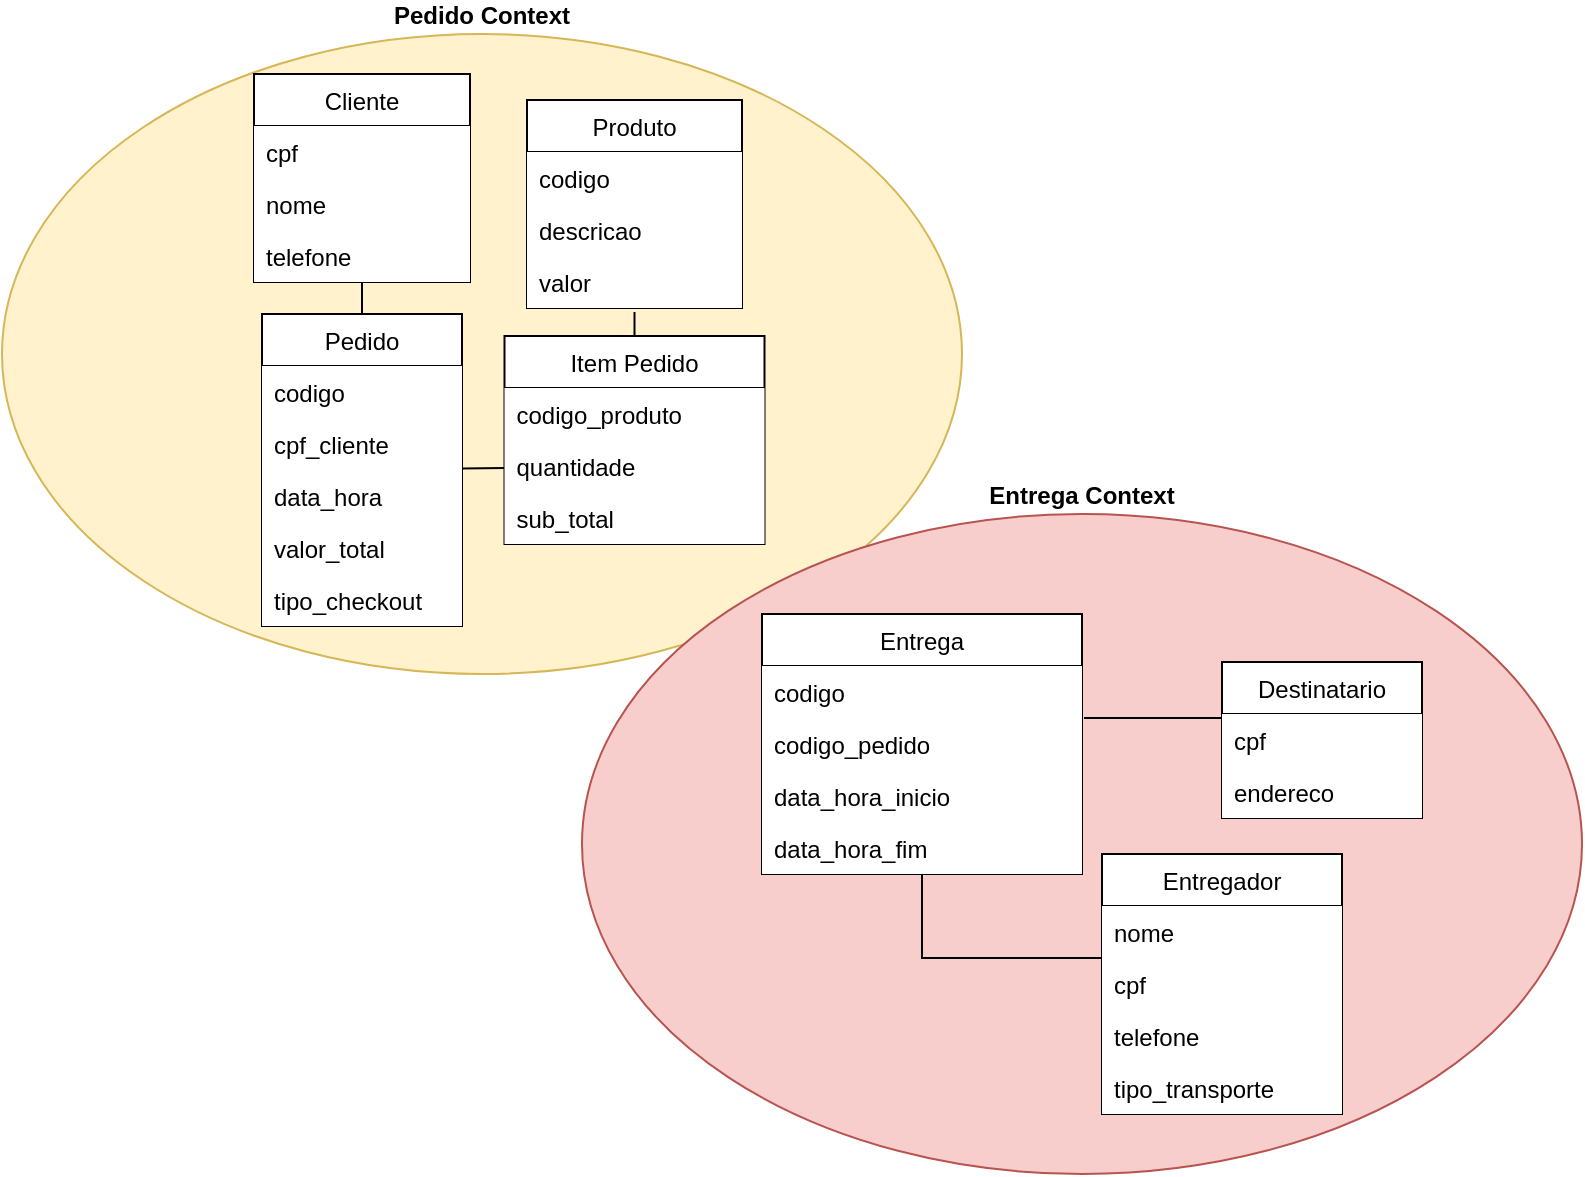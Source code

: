 <mxfile version="14.9.3" type="github">
  <diagram id="qcqPcz8LdrNDXaNSJcfC" name="Page-1">
    <mxGraphModel dx="1422" dy="774" grid="1" gridSize="10" guides="1" tooltips="1" connect="1" arrows="1" fold="1" page="1" pageScale="1" pageWidth="850" pageHeight="1100" math="0" shadow="0">
      <root>
        <mxCell id="0" />
        <mxCell id="1" parent="0" />
        <mxCell id="J9RusMExjl6bTPECqHxw-5" value="&lt;b&gt;Pedido Context&lt;/b&gt;" style="ellipse;whiteSpace=wrap;html=1;labelPosition=center;verticalLabelPosition=top;align=center;verticalAlign=bottom;fillColor=#fff2cc;strokeColor=#d6b656;" parent="1" vertex="1">
          <mxGeometry x="40" y="210" width="480" height="320" as="geometry" />
        </mxCell>
        <mxCell id="J9RusMExjl6bTPECqHxw-8" value="&lt;b&gt;Entrega Context&lt;/b&gt;" style="ellipse;whiteSpace=wrap;html=1;labelPosition=center;verticalLabelPosition=top;align=center;verticalAlign=bottom;fillColor=#f8cecc;strokeColor=#b85450;" parent="1" vertex="1">
          <mxGeometry x="330" y="450" width="500" height="330" as="geometry" />
        </mxCell>
        <mxCell id="J9RusMExjl6bTPECqHxw-12" value="Cliente" style="swimlane;fontStyle=0;childLayout=stackLayout;horizontal=1;startSize=26;horizontalStack=0;resizeParent=1;resizeParentMax=0;resizeLast=0;collapsible=1;marginBottom=0;" parent="1" vertex="1">
          <mxGeometry x="166" y="230" width="108" height="104" as="geometry" />
        </mxCell>
        <mxCell id="J9RusMExjl6bTPECqHxw-14" value="cpf" style="text;strokeColor=none;align=left;verticalAlign=top;spacingLeft=4;spacingRight=4;overflow=hidden;rotatable=0;points=[[0,0.5],[1,0.5]];portConstraint=eastwest;fillColor=#ffffff;" parent="J9RusMExjl6bTPECqHxw-12" vertex="1">
          <mxGeometry y="26" width="108" height="26" as="geometry" />
        </mxCell>
        <mxCell id="J9RusMExjl6bTPECqHxw-13" value="nome" style="text;strokeColor=none;align=left;verticalAlign=top;spacingLeft=4;spacingRight=4;overflow=hidden;rotatable=0;points=[[0,0.5],[1,0.5]];portConstraint=eastwest;fillColor=#ffffff;" parent="J9RusMExjl6bTPECqHxw-12" vertex="1">
          <mxGeometry y="52" width="108" height="26" as="geometry" />
        </mxCell>
        <mxCell id="J9RusMExjl6bTPECqHxw-15" value="telefone" style="text;strokeColor=none;align=left;verticalAlign=top;spacingLeft=4;spacingRight=4;overflow=hidden;rotatable=0;points=[[0,0.5],[1,0.5]];portConstraint=eastwest;fillColor=#ffffff;" parent="J9RusMExjl6bTPECqHxw-12" vertex="1">
          <mxGeometry y="78" width="108" height="26" as="geometry" />
        </mxCell>
        <mxCell id="J9RusMExjl6bTPECqHxw-16" value="Produto" style="swimlane;fontStyle=0;childLayout=stackLayout;horizontal=1;startSize=26;horizontalStack=0;resizeParent=1;resizeParentMax=0;resizeLast=0;collapsible=1;marginBottom=0;" parent="1" vertex="1">
          <mxGeometry x="302.5" y="243" width="107.5" height="104" as="geometry" />
        </mxCell>
        <mxCell id="258nbnSrNhAqKWaCQSHZ-8" value="codigo" style="text;strokeColor=none;align=left;verticalAlign=top;spacingLeft=4;spacingRight=4;overflow=hidden;rotatable=0;points=[[0,0.5],[1,0.5]];portConstraint=eastwest;fillColor=#ffffff;" vertex="1" parent="J9RusMExjl6bTPECqHxw-16">
          <mxGeometry y="26" width="107.5" height="26" as="geometry" />
        </mxCell>
        <mxCell id="J9RusMExjl6bTPECqHxw-17" value="descricao" style="text;strokeColor=none;align=left;verticalAlign=top;spacingLeft=4;spacingRight=4;overflow=hidden;rotatable=0;points=[[0,0.5],[1,0.5]];portConstraint=eastwest;fillColor=#ffffff;" parent="J9RusMExjl6bTPECqHxw-16" vertex="1">
          <mxGeometry y="52" width="107.5" height="26" as="geometry" />
        </mxCell>
        <mxCell id="J9RusMExjl6bTPECqHxw-18" value="valor" style="text;strokeColor=none;align=left;verticalAlign=top;spacingLeft=4;spacingRight=4;overflow=hidden;rotatable=0;points=[[0,0.5],[1,0.5]];portConstraint=eastwest;fillColor=#ffffff;" parent="J9RusMExjl6bTPECqHxw-16" vertex="1">
          <mxGeometry y="78" width="107.5" height="26" as="geometry" />
        </mxCell>
        <mxCell id="J9RusMExjl6bTPECqHxw-23" style="rounded=0;orthogonalLoop=1;jettySize=auto;html=1;endArrow=none;endFill=0;exitX=0.5;exitY=0;exitDx=0;exitDy=0;" parent="1" source="J9RusMExjl6bTPECqHxw-20" target="J9RusMExjl6bTPECqHxw-15" edge="1">
          <mxGeometry relative="1" as="geometry" />
        </mxCell>
        <mxCell id="J9RusMExjl6bTPECqHxw-40" value="" style="edgeStyle=none;rounded=0;orthogonalLoop=1;jettySize=auto;html=1;endArrow=none;endFill=0;" parent="1" source="J9RusMExjl6bTPECqHxw-20" target="J9RusMExjl6bTPECqHxw-37" edge="1">
          <mxGeometry relative="1" as="geometry" />
        </mxCell>
        <mxCell id="J9RusMExjl6bTPECqHxw-20" value="Pedido" style="swimlane;fontStyle=0;childLayout=stackLayout;horizontal=1;startSize=26;horizontalStack=0;resizeParent=1;resizeParentMax=0;resizeLast=0;collapsible=1;marginBottom=0;" parent="1" vertex="1">
          <mxGeometry x="170" y="350" width="100" height="156" as="geometry" />
        </mxCell>
        <mxCell id="J9RusMExjl6bTPECqHxw-21" value="codigo" style="text;strokeColor=none;align=left;verticalAlign=top;spacingLeft=4;spacingRight=4;overflow=hidden;rotatable=0;points=[[0,0.5],[1,0.5]];portConstraint=eastwest;fillColor=#ffffff;" parent="J9RusMExjl6bTPECqHxw-20" vertex="1">
          <mxGeometry y="26" width="100" height="26" as="geometry" />
        </mxCell>
        <mxCell id="258nbnSrNhAqKWaCQSHZ-9" value="cpf_cliente" style="text;strokeColor=none;align=left;verticalAlign=top;spacingLeft=4;spacingRight=4;overflow=hidden;rotatable=0;points=[[0,0.5],[1,0.5]];portConstraint=eastwest;fillColor=#ffffff;" vertex="1" parent="J9RusMExjl6bTPECqHxw-20">
          <mxGeometry y="52" width="100" height="26" as="geometry" />
        </mxCell>
        <mxCell id="J9RusMExjl6bTPECqHxw-42" value="data_hora" style="text;strokeColor=none;align=left;verticalAlign=top;spacingLeft=4;spacingRight=4;overflow=hidden;rotatable=0;points=[[0,0.5],[1,0.5]];portConstraint=eastwest;fillColor=#ffffff;" parent="J9RusMExjl6bTPECqHxw-20" vertex="1">
          <mxGeometry y="78" width="100" height="26" as="geometry" />
        </mxCell>
        <mxCell id="J9RusMExjl6bTPECqHxw-22" value="valor_total" style="text;strokeColor=none;align=left;verticalAlign=top;spacingLeft=4;spacingRight=4;overflow=hidden;rotatable=0;points=[[0,0.5],[1,0.5]];portConstraint=eastwest;fillColor=#ffffff;" parent="J9RusMExjl6bTPECqHxw-20" vertex="1">
          <mxGeometry y="104" width="100" height="26" as="geometry" />
        </mxCell>
        <mxCell id="J9RusMExjl6bTPECqHxw-46" value="tipo_checkout" style="text;strokeColor=none;align=left;verticalAlign=top;spacingLeft=4;spacingRight=4;overflow=hidden;rotatable=0;points=[[0,0.5],[1,0.5]];portConstraint=eastwest;fillColor=#ffffff;" parent="J9RusMExjl6bTPECqHxw-20" vertex="1">
          <mxGeometry y="130" width="100" height="26" as="geometry" />
        </mxCell>
        <mxCell id="B9dJzq6lr1qufDHbFIm0-5" style="edgeStyle=none;rounded=0;orthogonalLoop=1;jettySize=auto;html=1;endArrow=none;endFill=0;entryX=0;entryY=0.077;entryDx=0;entryDy=0;entryPerimeter=0;" parent="1" target="J9RusMExjl6bTPECqHxw-34" edge="1">
          <mxGeometry relative="1" as="geometry">
            <mxPoint x="647" y="590" as="targetPoint" />
            <mxPoint x="581" y="552" as="sourcePoint" />
          </mxGeometry>
        </mxCell>
        <mxCell id="258nbnSrNhAqKWaCQSHZ-6" style="edgeStyle=orthogonalEdgeStyle;rounded=0;orthogonalLoop=1;jettySize=auto;html=1;entryX=0;entryY=0.5;entryDx=0;entryDy=0;endArrow=none;endFill=0;" edge="1" parent="1" source="J9RusMExjl6bTPECqHxw-28" target="258nbnSrNhAqKWaCQSHZ-2">
          <mxGeometry relative="1" as="geometry">
            <Array as="points">
              <mxPoint x="500" y="672" />
            </Array>
          </mxGeometry>
        </mxCell>
        <mxCell id="J9RusMExjl6bTPECqHxw-28" value="Entrega" style="swimlane;fontStyle=0;childLayout=stackLayout;horizontal=1;startSize=26;horizontalStack=0;resizeParent=1;resizeParentMax=0;resizeLast=0;collapsible=1;marginBottom=0;" parent="1" vertex="1">
          <mxGeometry x="420" y="500" width="160" height="130" as="geometry" />
        </mxCell>
        <mxCell id="258nbnSrNhAqKWaCQSHZ-10" value="codigo" style="text;strokeColor=none;align=left;verticalAlign=top;spacingLeft=4;spacingRight=4;overflow=hidden;rotatable=0;points=[[0,0.5],[1,0.5]];portConstraint=eastwest;fillColor=#ffffff;" vertex="1" parent="J9RusMExjl6bTPECqHxw-28">
          <mxGeometry y="26" width="160" height="26" as="geometry" />
        </mxCell>
        <mxCell id="B9dJzq6lr1qufDHbFIm0-1" value="codigo_pedido" style="text;strokeColor=none;align=left;verticalAlign=top;spacingLeft=4;spacingRight=4;overflow=hidden;rotatable=0;points=[[0,0.5],[1,0.5]];portConstraint=eastwest;fillColor=#ffffff;" parent="J9RusMExjl6bTPECqHxw-28" vertex="1">
          <mxGeometry y="52" width="160" height="26" as="geometry" />
        </mxCell>
        <mxCell id="J9RusMExjl6bTPECqHxw-30" value="data_hora_inicio" style="text;strokeColor=none;align=left;verticalAlign=top;spacingLeft=4;spacingRight=4;overflow=hidden;rotatable=0;points=[[0,0.5],[1,0.5]];portConstraint=eastwest;fillColor=#ffffff;" parent="J9RusMExjl6bTPECqHxw-28" vertex="1">
          <mxGeometry y="78" width="160" height="26" as="geometry" />
        </mxCell>
        <mxCell id="258nbnSrNhAqKWaCQSHZ-1" value="data_hora_fim" style="text;strokeColor=none;align=left;verticalAlign=top;spacingLeft=4;spacingRight=4;overflow=hidden;rotatable=0;points=[[0,0.5],[1,0.5]];portConstraint=eastwest;fillColor=#ffffff;" vertex="1" parent="J9RusMExjl6bTPECqHxw-28">
          <mxGeometry y="104" width="160" height="26" as="geometry" />
        </mxCell>
        <mxCell id="J9RusMExjl6bTPECqHxw-31" value="Destinatario" style="swimlane;fontStyle=0;childLayout=stackLayout;horizontal=1;startSize=26;horizontalStack=0;resizeParent=1;resizeParentMax=0;resizeLast=0;collapsible=1;marginBottom=0;" parent="1" vertex="1">
          <mxGeometry x="650" y="524" width="100" height="78" as="geometry" />
        </mxCell>
        <mxCell id="J9RusMExjl6bTPECqHxw-34" value="cpf" style="text;strokeColor=none;align=left;verticalAlign=top;spacingLeft=4;spacingRight=4;overflow=hidden;rotatable=0;points=[[0,0.5],[1,0.5]];portConstraint=eastwest;fillColor=#ffffff;" parent="J9RusMExjl6bTPECqHxw-31" vertex="1">
          <mxGeometry y="26" width="100" height="26" as="geometry" />
        </mxCell>
        <mxCell id="B9dJzq6lr1qufDHbFIm0-3" value="endereco" style="text;strokeColor=none;align=left;verticalAlign=top;spacingLeft=4;spacingRight=4;overflow=hidden;rotatable=0;points=[[0,0.5],[1,0.5]];portConstraint=eastwest;fillColor=#ffffff;" parent="J9RusMExjl6bTPECqHxw-31" vertex="1">
          <mxGeometry y="52" width="100" height="26" as="geometry" />
        </mxCell>
        <mxCell id="J9RusMExjl6bTPECqHxw-39" style="rounded=0;orthogonalLoop=1;jettySize=auto;html=1;exitX=0.5;exitY=0;exitDx=0;exitDy=0;entryX=0.5;entryY=1.077;entryDx=0;entryDy=0;entryPerimeter=0;endArrow=none;endFill=0;" parent="1" source="J9RusMExjl6bTPECqHxw-36" target="J9RusMExjl6bTPECqHxw-18" edge="1">
          <mxGeometry relative="1" as="geometry" />
        </mxCell>
        <mxCell id="J9RusMExjl6bTPECqHxw-36" value="Item Pedido" style="swimlane;fontStyle=0;childLayout=stackLayout;horizontal=1;startSize=26;horizontalStack=0;resizeParent=1;resizeParentMax=0;resizeLast=0;collapsible=1;marginBottom=0;" parent="1" vertex="1">
          <mxGeometry x="291.25" y="361" width="130" height="104" as="geometry" />
        </mxCell>
        <mxCell id="258nbnSrNhAqKWaCQSHZ-7" value="codigo_produto" style="text;strokeColor=none;align=left;verticalAlign=top;spacingLeft=4;spacingRight=4;overflow=hidden;rotatable=0;points=[[0,0.5],[1,0.5]];portConstraint=eastwest;fillColor=#ffffff;" vertex="1" parent="J9RusMExjl6bTPECqHxw-36">
          <mxGeometry y="26" width="130" height="26" as="geometry" />
        </mxCell>
        <mxCell id="J9RusMExjl6bTPECqHxw-37" value="quantidade" style="text;strokeColor=none;align=left;verticalAlign=top;spacingLeft=4;spacingRight=4;overflow=hidden;rotatable=0;points=[[0,0.5],[1,0.5]];portConstraint=eastwest;fillColor=#ffffff;" parent="J9RusMExjl6bTPECqHxw-36" vertex="1">
          <mxGeometry y="52" width="130" height="26" as="geometry" />
        </mxCell>
        <mxCell id="J9RusMExjl6bTPECqHxw-41" value="sub_total" style="text;strokeColor=none;align=left;verticalAlign=top;spacingLeft=4;spacingRight=4;overflow=hidden;rotatable=0;points=[[0,0.5],[1,0.5]];portConstraint=eastwest;fillColor=#ffffff;" parent="J9RusMExjl6bTPECqHxw-36" vertex="1">
          <mxGeometry y="78" width="130" height="26" as="geometry" />
        </mxCell>
        <mxCell id="258nbnSrNhAqKWaCQSHZ-2" value="Entregador" style="swimlane;fontStyle=0;childLayout=stackLayout;horizontal=1;startSize=26;horizontalStack=0;resizeParent=1;resizeParentMax=0;resizeLast=0;collapsible=1;marginBottom=0;" vertex="1" parent="1">
          <mxGeometry x="590" y="620" width="120" height="130" as="geometry" />
        </mxCell>
        <mxCell id="258nbnSrNhAqKWaCQSHZ-3" value="nome" style="text;strokeColor=none;align=left;verticalAlign=top;spacingLeft=4;spacingRight=4;overflow=hidden;rotatable=0;points=[[0,0.5],[1,0.5]];portConstraint=eastwest;fillColor=#ffffff;" vertex="1" parent="258nbnSrNhAqKWaCQSHZ-2">
          <mxGeometry y="26" width="120" height="26" as="geometry" />
        </mxCell>
        <mxCell id="258nbnSrNhAqKWaCQSHZ-5" value="cpf" style="text;strokeColor=none;align=left;verticalAlign=top;spacingLeft=4;spacingRight=4;overflow=hidden;rotatable=0;points=[[0,0.5],[1,0.5]];portConstraint=eastwest;fillColor=#ffffff;" vertex="1" parent="258nbnSrNhAqKWaCQSHZ-2">
          <mxGeometry y="52" width="120" height="26" as="geometry" />
        </mxCell>
        <mxCell id="258nbnSrNhAqKWaCQSHZ-11" value="telefone" style="text;strokeColor=none;align=left;verticalAlign=top;spacingLeft=4;spacingRight=4;overflow=hidden;rotatable=0;points=[[0,0.5],[1,0.5]];portConstraint=eastwest;fillColor=#ffffff;" vertex="1" parent="258nbnSrNhAqKWaCQSHZ-2">
          <mxGeometry y="78" width="120" height="26" as="geometry" />
        </mxCell>
        <mxCell id="258nbnSrNhAqKWaCQSHZ-4" value="tipo_transporte" style="text;strokeColor=none;align=left;verticalAlign=top;spacingLeft=4;spacingRight=4;overflow=hidden;rotatable=0;points=[[0,0.5],[1,0.5]];portConstraint=eastwest;fillColor=#ffffff;" vertex="1" parent="258nbnSrNhAqKWaCQSHZ-2">
          <mxGeometry y="104" width="120" height="26" as="geometry" />
        </mxCell>
      </root>
    </mxGraphModel>
  </diagram>
</mxfile>
